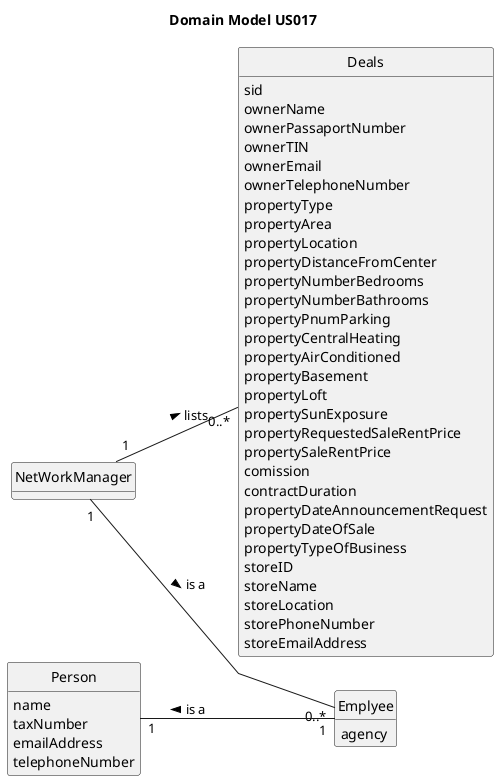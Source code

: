 @startuml
skinparam monochrome true
skinparam packageStyle rectangle
skinparam shadowing false
skinparam linetype ortho
skinparam linetype polyline

left to right direction




skinparam classAttributeIconSize 0

hide circle
hide methods

title Domain Model US017

class NetWorkManager{
}

class Emplyee{
agency
}

class Deals{
sid
ownerName
ownerPassaportNumber
ownerTIN
ownerEmail
ownerTelephoneNumber
propertyType
propertyArea
propertyLocation
propertyDistanceFromCenter
propertyNumberBedrooms
propertyNumberBathrooms
propertyPnumParking
propertyCentralHeating
propertyAirConditioned
propertyBasement
propertyLoft
propertySunExposure
propertyRequestedSaleRentPrice
propertySaleRentPrice
comission
contractDuration
propertyDateAnnouncementRequest
propertyDateOfSale
propertyTypeOfBusiness
storeID
storeName
storeLocation
storePhoneNumber
storeEmailAddress

}

class Person{
name
taxNumber
emailAddress
telephoneNumber
}




NetWorkManager "1" -- "0..*" Emplyee : is a >
Person "1" -- "1" Emplyee : is a <
NetWorkManager "1" -- "0..*" Deals : lists >


@enduml